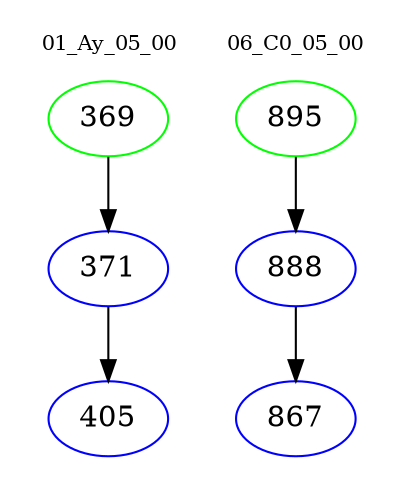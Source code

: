 digraph{
subgraph cluster_0 {
color = white
label = "01_Ay_05_00";
fontsize=10;
T0_369 [label="369", color="green"]
T0_369 -> T0_371 [color="black"]
T0_371 [label="371", color="blue"]
T0_371 -> T0_405 [color="black"]
T0_405 [label="405", color="blue"]
}
subgraph cluster_1 {
color = white
label = "06_C0_05_00";
fontsize=10;
T1_895 [label="895", color="green"]
T1_895 -> T1_888 [color="black"]
T1_888 [label="888", color="blue"]
T1_888 -> T1_867 [color="black"]
T1_867 [label="867", color="blue"]
}
}
